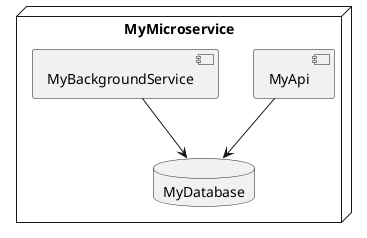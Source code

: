@startuml

Node MyMicroservice {
    Component MyApi [[MyApi.svg]]
    Component MyBackgroundService [[MyBackgroundService.svg]]
    Database MyDatabase [[MyDatabase.svg]]
}



MyApi -down-> MyDatabase
MyBackgroundService -down-> MyDatabase


@enduml